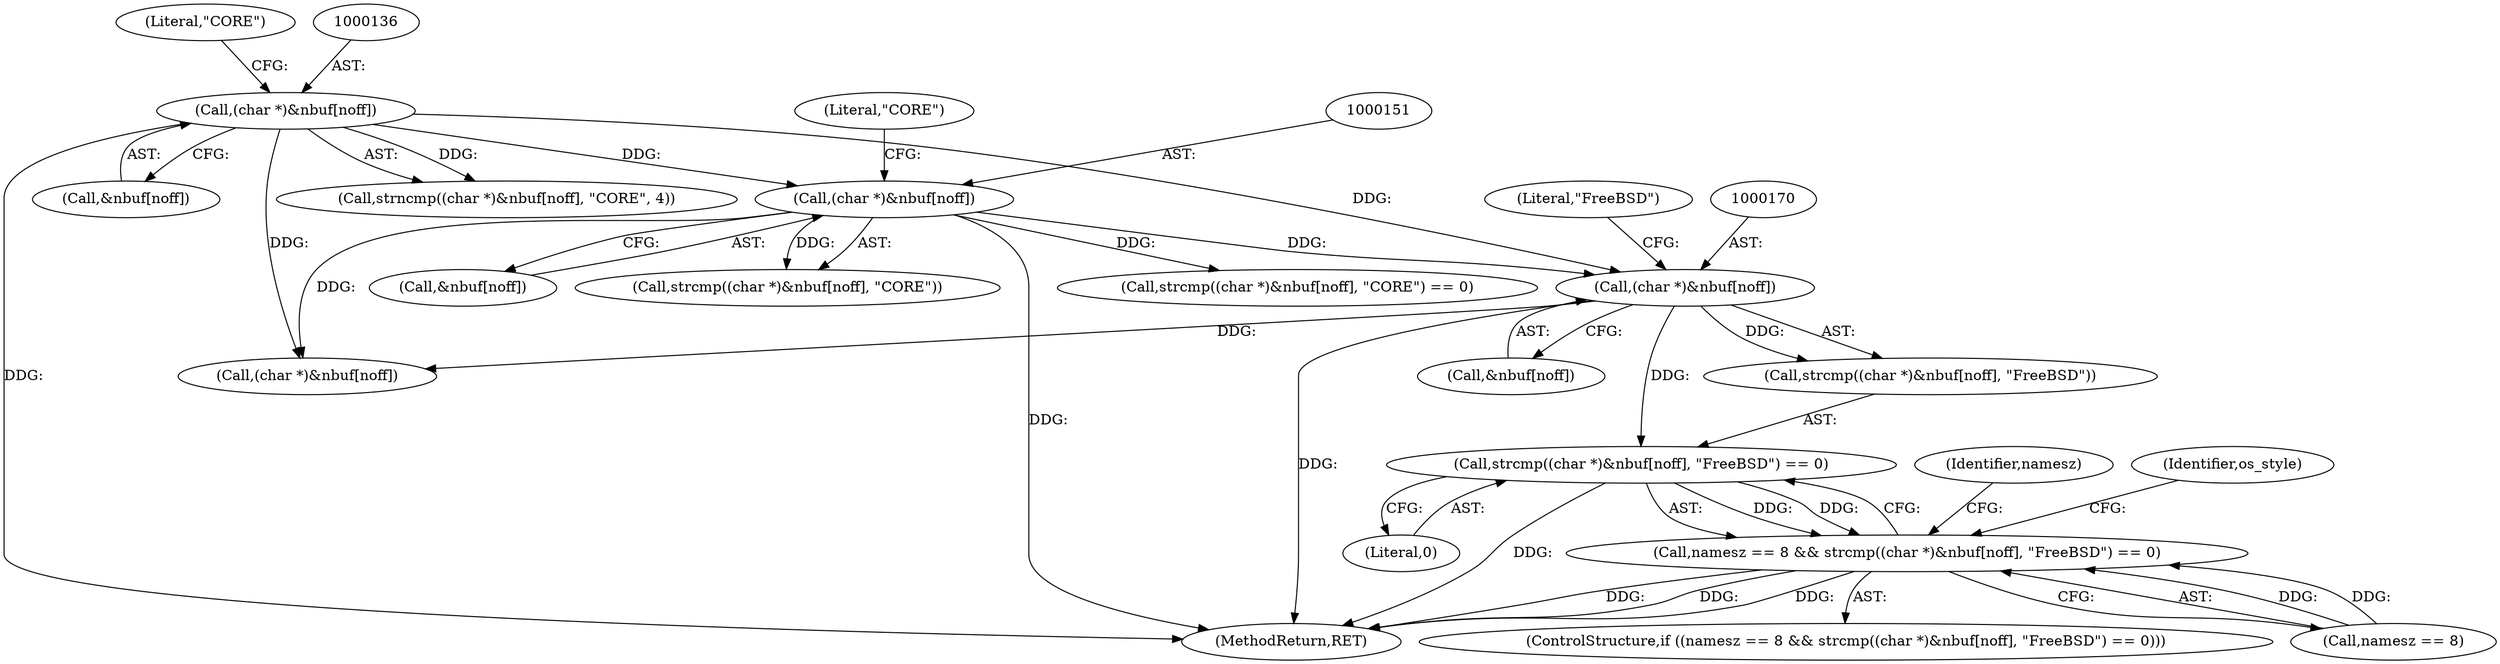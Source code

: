 digraph "0_file_a642587a9c9e2dd7feacdf513c3643ce26ad3c22@API" {
"1000167" [label="(Call,strcmp((char *)&nbuf[noff], \"FreeBSD\") == 0)"];
"1000169" [label="(Call,(char *)&nbuf[noff])"];
"1000150" [label="(Call,(char *)&nbuf[noff])"];
"1000135" [label="(Call,(char *)&nbuf[noff])"];
"1000163" [label="(Call,namesz == 8 && strcmp((char *)&nbuf[noff], \"FreeBSD\") == 0)"];
"1000188" [label="(Call,(char *)&nbuf[noff])"];
"1000175" [label="(Literal,\"FreeBSD\")"];
"1000137" [label="(Call,&nbuf[noff])"];
"1000167" [label="(Call,strcmp((char *)&nbuf[noff], \"FreeBSD\") == 0)"];
"1000141" [label="(Literal,\"CORE\")"];
"1000171" [label="(Call,&nbuf[noff])"];
"1000184" [label="(Identifier,namesz)"];
"1000156" [label="(Literal,\"CORE\")"];
"1000164" [label="(Call,namesz == 8)"];
"1000148" [label="(Call,strcmp((char *)&nbuf[noff], \"CORE\") == 0)"];
"1000135" [label="(Call,(char *)&nbuf[noff])"];
"1000169" [label="(Call,(char *)&nbuf[noff])"];
"1000477" [label="(MethodReturn,RET)"];
"1000162" [label="(ControlStructure,if ((namesz == 8 && strcmp((char *)&nbuf[noff], \"FreeBSD\") == 0)))"];
"1000168" [label="(Call,strcmp((char *)&nbuf[noff], \"FreeBSD\"))"];
"1000163" [label="(Call,namesz == 8 && strcmp((char *)&nbuf[noff], \"FreeBSD\") == 0)"];
"1000149" [label="(Call,strcmp((char *)&nbuf[noff], \"CORE\"))"];
"1000179" [label="(Identifier,os_style)"];
"1000176" [label="(Literal,0)"];
"1000134" [label="(Call,strncmp((char *)&nbuf[noff], \"CORE\", 4))"];
"1000152" [label="(Call,&nbuf[noff])"];
"1000150" [label="(Call,(char *)&nbuf[noff])"];
"1000167" -> "1000163"  [label="AST: "];
"1000167" -> "1000176"  [label="CFG: "];
"1000168" -> "1000167"  [label="AST: "];
"1000176" -> "1000167"  [label="AST: "];
"1000163" -> "1000167"  [label="CFG: "];
"1000167" -> "1000477"  [label="DDG: "];
"1000167" -> "1000163"  [label="DDG: "];
"1000167" -> "1000163"  [label="DDG: "];
"1000169" -> "1000167"  [label="DDG: "];
"1000169" -> "1000168"  [label="AST: "];
"1000169" -> "1000171"  [label="CFG: "];
"1000170" -> "1000169"  [label="AST: "];
"1000171" -> "1000169"  [label="AST: "];
"1000175" -> "1000169"  [label="CFG: "];
"1000169" -> "1000477"  [label="DDG: "];
"1000169" -> "1000168"  [label="DDG: "];
"1000150" -> "1000169"  [label="DDG: "];
"1000135" -> "1000169"  [label="DDG: "];
"1000169" -> "1000188"  [label="DDG: "];
"1000150" -> "1000149"  [label="AST: "];
"1000150" -> "1000152"  [label="CFG: "];
"1000151" -> "1000150"  [label="AST: "];
"1000152" -> "1000150"  [label="AST: "];
"1000156" -> "1000150"  [label="CFG: "];
"1000150" -> "1000477"  [label="DDG: "];
"1000150" -> "1000148"  [label="DDG: "];
"1000150" -> "1000149"  [label="DDG: "];
"1000135" -> "1000150"  [label="DDG: "];
"1000150" -> "1000188"  [label="DDG: "];
"1000135" -> "1000134"  [label="AST: "];
"1000135" -> "1000137"  [label="CFG: "];
"1000136" -> "1000135"  [label="AST: "];
"1000137" -> "1000135"  [label="AST: "];
"1000141" -> "1000135"  [label="CFG: "];
"1000135" -> "1000477"  [label="DDG: "];
"1000135" -> "1000134"  [label="DDG: "];
"1000135" -> "1000188"  [label="DDG: "];
"1000163" -> "1000162"  [label="AST: "];
"1000163" -> "1000164"  [label="CFG: "];
"1000164" -> "1000163"  [label="AST: "];
"1000179" -> "1000163"  [label="CFG: "];
"1000184" -> "1000163"  [label="CFG: "];
"1000163" -> "1000477"  [label="DDG: "];
"1000163" -> "1000477"  [label="DDG: "];
"1000163" -> "1000477"  [label="DDG: "];
"1000164" -> "1000163"  [label="DDG: "];
"1000164" -> "1000163"  [label="DDG: "];
}
